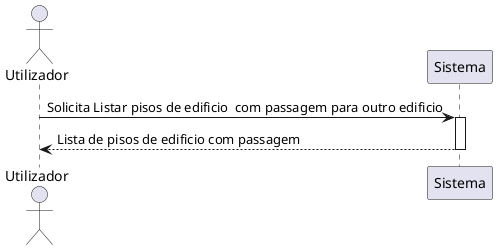 @startuml US220
actor Utilizador
participant "Sistema" as Sistema
Utilizador -> Sistema : Solicita Listar pisos de edificio  com passagem para outro edificio
activate Sistema
Sistema --> Utilizador : Lista de pisos de edificio com passagem
deactivate Sistema
@enduml
